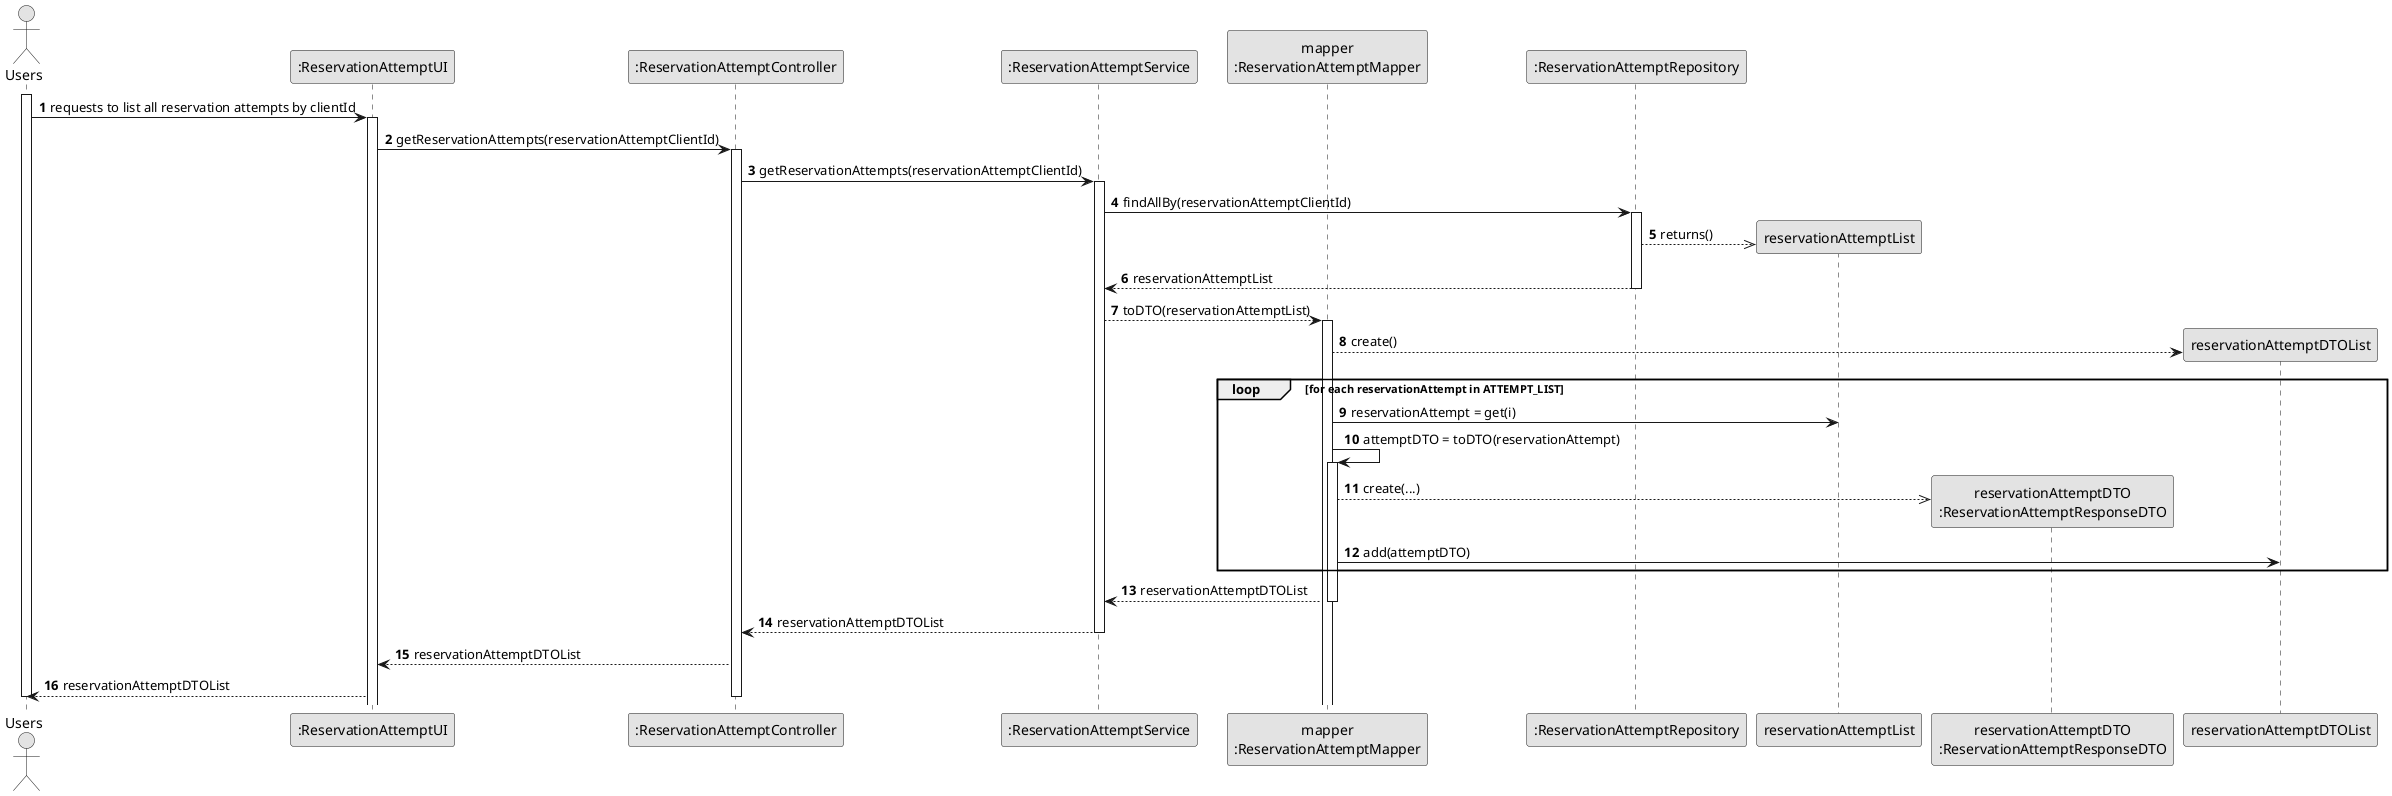 @startuml
skinparam monochrome true
skinparam packageStyle rectangle
skinparam shadowing false

autonumber

actor "Users" as USER
participant ":ReservationAttemptUI" as UI
participant ":ReservationAttemptController" as CTRL
participant ":ReservationAttemptService" as SERV
participant "mapper\n:ReservationAttemptMapper" as MAPPER
participant ":ReservationAttemptRepository" as ATTEMPT_REPO
participant "reservationAttemptList" as ATTEMPT_LIST
participant "reservationAttemptDTO\n:ReservationAttemptResponseDTO" as attemptDTO

activate USER

    USER -> UI : requests to list all reservation attempts by clientId
    activate UI
        UI -> CTRL : getReservationAttempts(reservationAttemptClientId)
        activate CTRL

            CTRL -> SERV : getReservationAttempts(reservationAttemptClientId)
            activate SERV

                SERV -> ATTEMPT_REPO : findAllBy(reservationAttemptClientId)
                activate ATTEMPT_REPO
                ATTEMPT_REPO -->> ATTEMPT_LIST**: returns()
                ATTEMPT_REPO --> SERV : reservationAttemptList
                deactivate ATTEMPT_REPO
            SERV --> MAPPER : toDTO(reservationAttemptList)
            activate MAPPER
            MAPPER --> reservationAttemptDTOList**: create()
            loop for each reservationAttempt in ATTEMPT_LIST
                MAPPER -> ATTEMPT_LIST : reservationAttempt = get(i)
                MAPPER -> MAPPER : attemptDTO = toDTO(reservationAttempt)
                activate MAPPER
                MAPPER -->> attemptDTO**: create(...)
                MAPPER -> reservationAttemptDTOList : add(attemptDTO)
            end
            MAPPER --> SERV : reservationAttemptDTOList
            deactivate MAPPER
            SERV --> CTRL : reservationAttemptDTOList
            deactivate SERV
        CTRL --> UI : reservationAttemptDTOList
        UI --> USER : reservationAttemptDTOList
        deactivate CTRL
deactivate USER
@enduml
